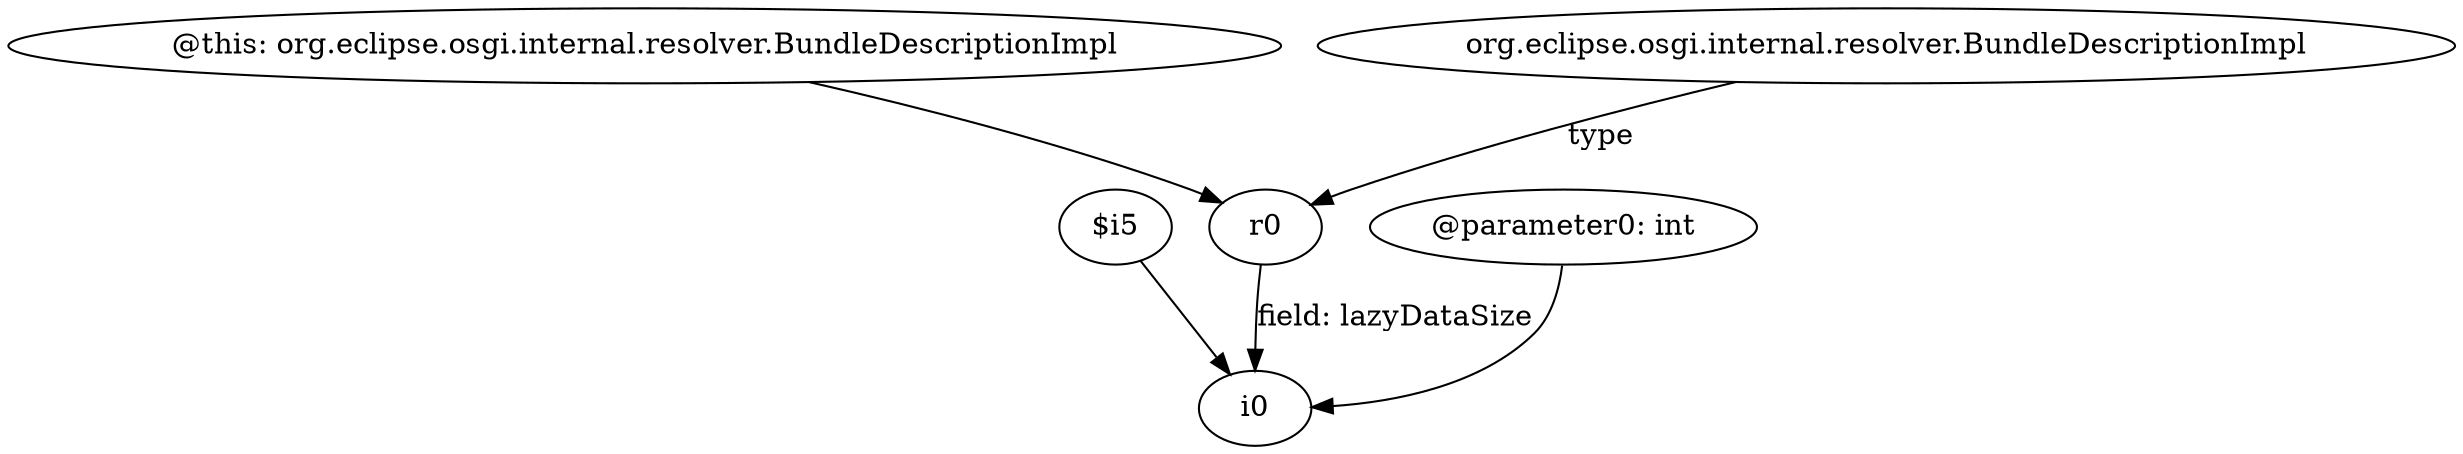digraph g {
0[label="$i5"]
1[label="i0"]
0->1[label=""]
2[label="@this: org.eclipse.osgi.internal.resolver.BundleDescriptionImpl"]
3[label="r0"]
2->3[label=""]
3->1[label="field: lazyDataSize"]
4[label="@parameter0: int"]
4->1[label=""]
5[label="org.eclipse.osgi.internal.resolver.BundleDescriptionImpl"]
5->3[label="type"]
}